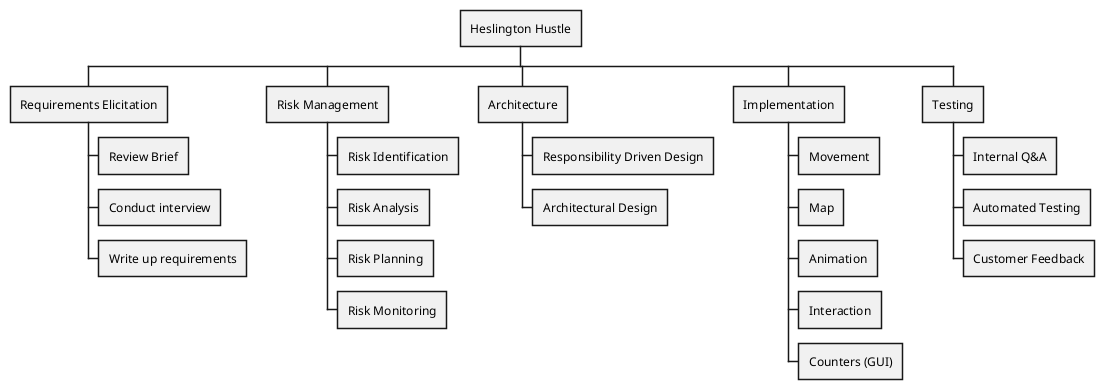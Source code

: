 @startwbs
* Heslington Hustle
** Requirements Elicitation
*** Review Brief
*** Conduct interview
*** Write up requirements
** Risk Management
*** Risk Identification
*** Risk Analysis
*** Risk Planning
*** Risk Monitoring
** Architecture
*** Responsibility Driven Design
*** Architectural Design
** Implementation
*** Movement
*** Map
*** Animation
*** Interaction
*** Counters (GUI)
** Testing
*** Internal Q&A
*** Automated Testing
*** Customer Feedback
@endwbs